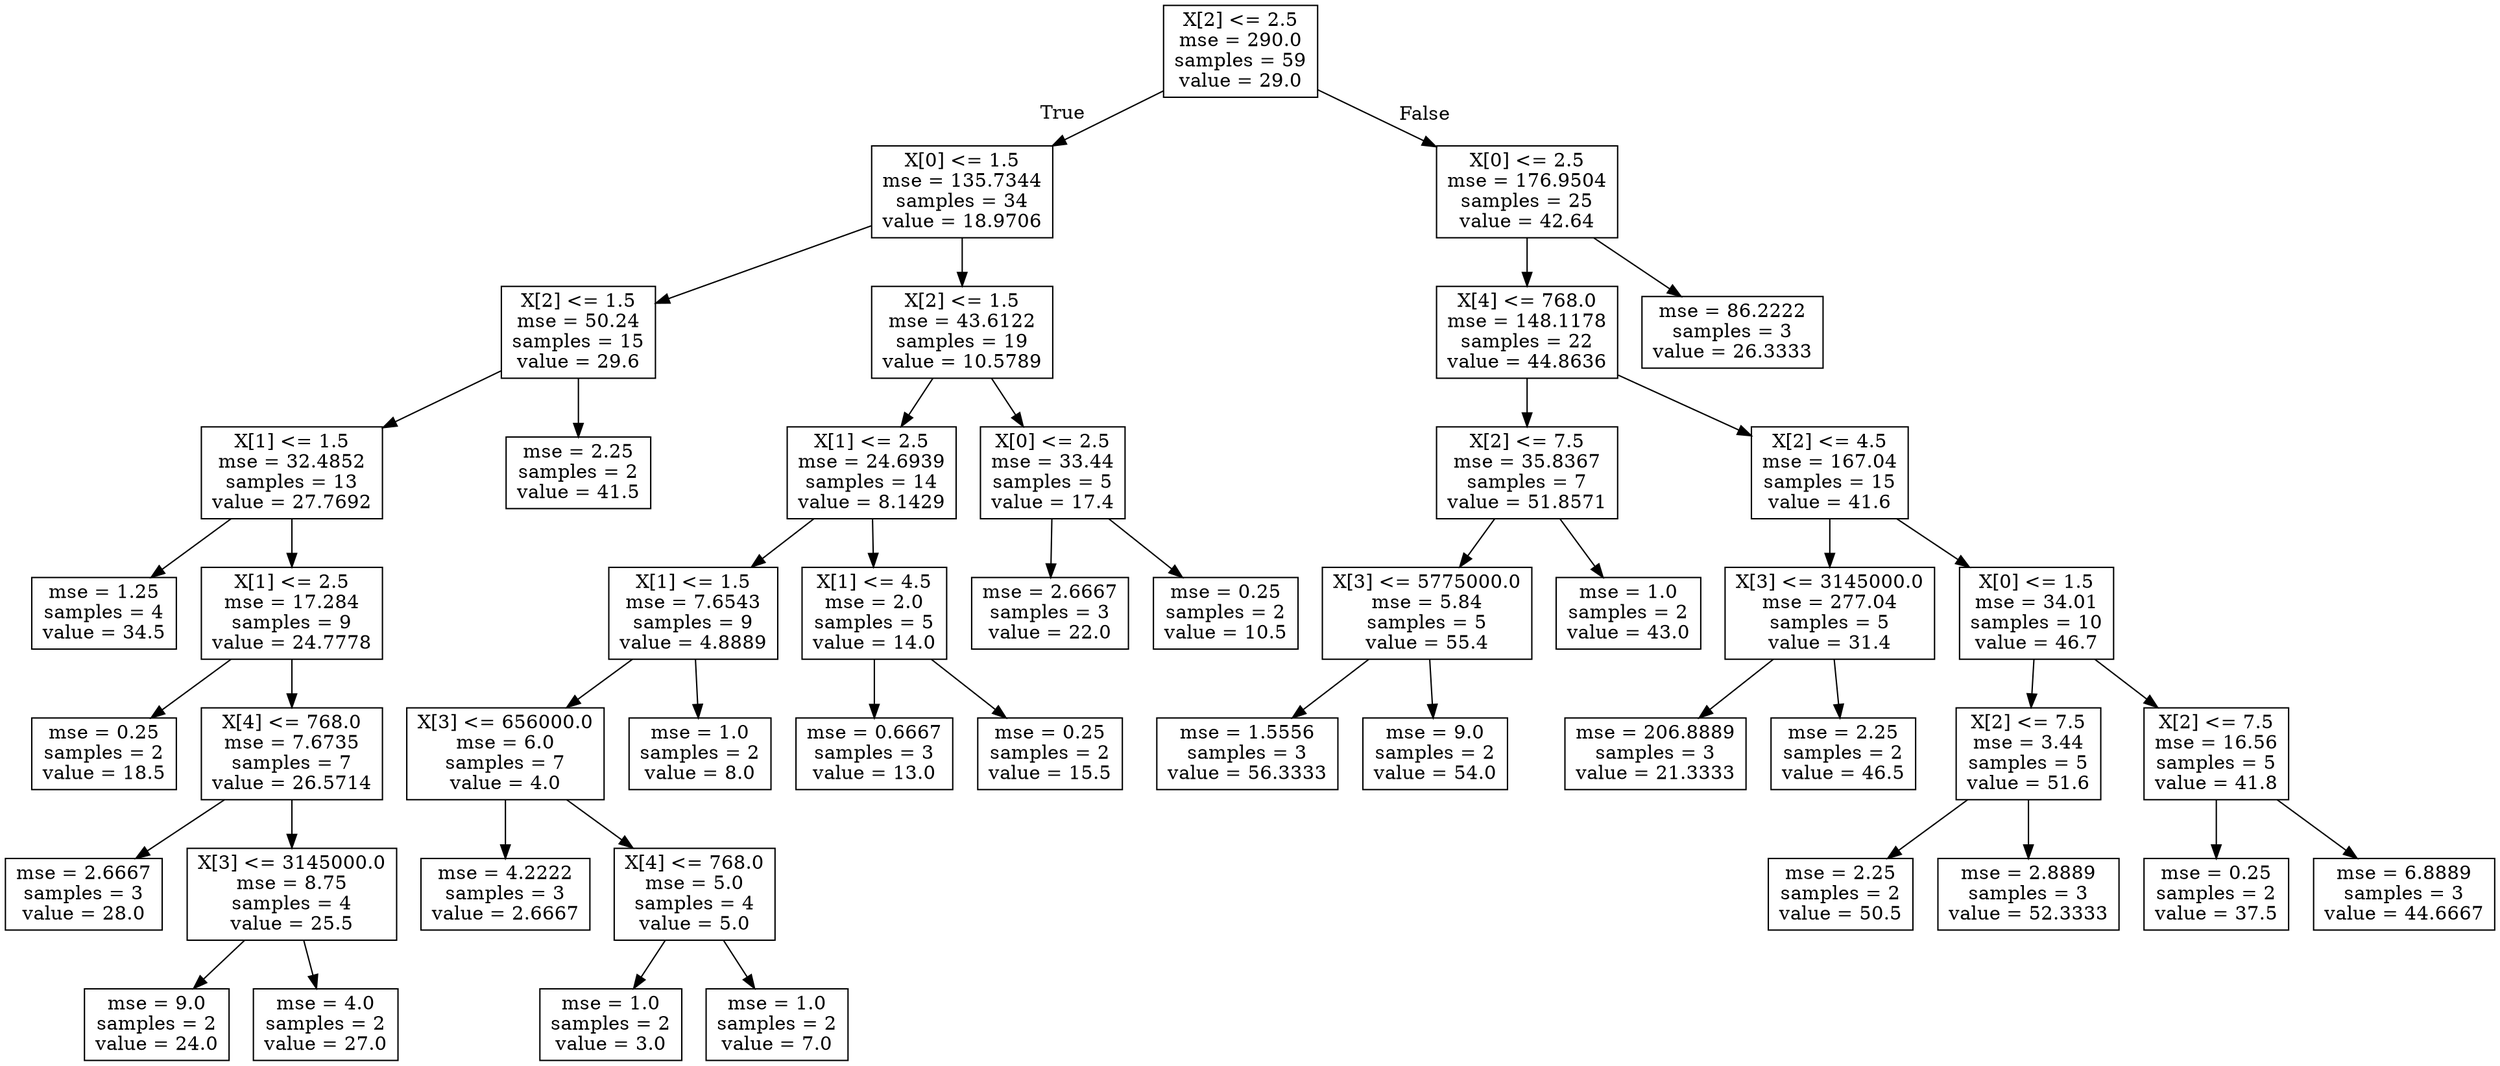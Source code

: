 digraph Tree {
node [shape=box] ;
0 [label="X[2] <= 2.5\nmse = 290.0\nsamples = 59\nvalue = 29.0"] ;
1 [label="X[0] <= 1.5\nmse = 135.7344\nsamples = 34\nvalue = 18.9706"] ;
0 -> 1 [labeldistance=2.5, labelangle=45, headlabel="True"] ;
2 [label="X[2] <= 1.5\nmse = 50.24\nsamples = 15\nvalue = 29.6"] ;
1 -> 2 ;
3 [label="X[1] <= 1.5\nmse = 32.4852\nsamples = 13\nvalue = 27.7692"] ;
2 -> 3 ;
4 [label="mse = 1.25\nsamples = 4\nvalue = 34.5"] ;
3 -> 4 ;
5 [label="X[1] <= 2.5\nmse = 17.284\nsamples = 9\nvalue = 24.7778"] ;
3 -> 5 ;
6 [label="mse = 0.25\nsamples = 2\nvalue = 18.5"] ;
5 -> 6 ;
7 [label="X[4] <= 768.0\nmse = 7.6735\nsamples = 7\nvalue = 26.5714"] ;
5 -> 7 ;
8 [label="mse = 2.6667\nsamples = 3\nvalue = 28.0"] ;
7 -> 8 ;
9 [label="X[3] <= 3145000.0\nmse = 8.75\nsamples = 4\nvalue = 25.5"] ;
7 -> 9 ;
10 [label="mse = 9.0\nsamples = 2\nvalue = 24.0"] ;
9 -> 10 ;
11 [label="mse = 4.0\nsamples = 2\nvalue = 27.0"] ;
9 -> 11 ;
12 [label="mse = 2.25\nsamples = 2\nvalue = 41.5"] ;
2 -> 12 ;
13 [label="X[2] <= 1.5\nmse = 43.6122\nsamples = 19\nvalue = 10.5789"] ;
1 -> 13 ;
14 [label="X[1] <= 2.5\nmse = 24.6939\nsamples = 14\nvalue = 8.1429"] ;
13 -> 14 ;
15 [label="X[1] <= 1.5\nmse = 7.6543\nsamples = 9\nvalue = 4.8889"] ;
14 -> 15 ;
16 [label="X[3] <= 656000.0\nmse = 6.0\nsamples = 7\nvalue = 4.0"] ;
15 -> 16 ;
17 [label="mse = 4.2222\nsamples = 3\nvalue = 2.6667"] ;
16 -> 17 ;
18 [label="X[4] <= 768.0\nmse = 5.0\nsamples = 4\nvalue = 5.0"] ;
16 -> 18 ;
19 [label="mse = 1.0\nsamples = 2\nvalue = 3.0"] ;
18 -> 19 ;
20 [label="mse = 1.0\nsamples = 2\nvalue = 7.0"] ;
18 -> 20 ;
21 [label="mse = 1.0\nsamples = 2\nvalue = 8.0"] ;
15 -> 21 ;
22 [label="X[1] <= 4.5\nmse = 2.0\nsamples = 5\nvalue = 14.0"] ;
14 -> 22 ;
23 [label="mse = 0.6667\nsamples = 3\nvalue = 13.0"] ;
22 -> 23 ;
24 [label="mse = 0.25\nsamples = 2\nvalue = 15.5"] ;
22 -> 24 ;
25 [label="X[0] <= 2.5\nmse = 33.44\nsamples = 5\nvalue = 17.4"] ;
13 -> 25 ;
26 [label="mse = 2.6667\nsamples = 3\nvalue = 22.0"] ;
25 -> 26 ;
27 [label="mse = 0.25\nsamples = 2\nvalue = 10.5"] ;
25 -> 27 ;
28 [label="X[0] <= 2.5\nmse = 176.9504\nsamples = 25\nvalue = 42.64"] ;
0 -> 28 [labeldistance=2.5, labelangle=-45, headlabel="False"] ;
29 [label="X[4] <= 768.0\nmse = 148.1178\nsamples = 22\nvalue = 44.8636"] ;
28 -> 29 ;
30 [label="X[2] <= 7.5\nmse = 35.8367\nsamples = 7\nvalue = 51.8571"] ;
29 -> 30 ;
31 [label="X[3] <= 5775000.0\nmse = 5.84\nsamples = 5\nvalue = 55.4"] ;
30 -> 31 ;
32 [label="mse = 1.5556\nsamples = 3\nvalue = 56.3333"] ;
31 -> 32 ;
33 [label="mse = 9.0\nsamples = 2\nvalue = 54.0"] ;
31 -> 33 ;
34 [label="mse = 1.0\nsamples = 2\nvalue = 43.0"] ;
30 -> 34 ;
35 [label="X[2] <= 4.5\nmse = 167.04\nsamples = 15\nvalue = 41.6"] ;
29 -> 35 ;
36 [label="X[3] <= 3145000.0\nmse = 277.04\nsamples = 5\nvalue = 31.4"] ;
35 -> 36 ;
37 [label="mse = 206.8889\nsamples = 3\nvalue = 21.3333"] ;
36 -> 37 ;
38 [label="mse = 2.25\nsamples = 2\nvalue = 46.5"] ;
36 -> 38 ;
39 [label="X[0] <= 1.5\nmse = 34.01\nsamples = 10\nvalue = 46.7"] ;
35 -> 39 ;
40 [label="X[2] <= 7.5\nmse = 3.44\nsamples = 5\nvalue = 51.6"] ;
39 -> 40 ;
41 [label="mse = 2.25\nsamples = 2\nvalue = 50.5"] ;
40 -> 41 ;
42 [label="mse = 2.8889\nsamples = 3\nvalue = 52.3333"] ;
40 -> 42 ;
43 [label="X[2] <= 7.5\nmse = 16.56\nsamples = 5\nvalue = 41.8"] ;
39 -> 43 ;
44 [label="mse = 0.25\nsamples = 2\nvalue = 37.5"] ;
43 -> 44 ;
45 [label="mse = 6.8889\nsamples = 3\nvalue = 44.6667"] ;
43 -> 45 ;
46 [label="mse = 86.2222\nsamples = 3\nvalue = 26.3333"] ;
28 -> 46 ;
}